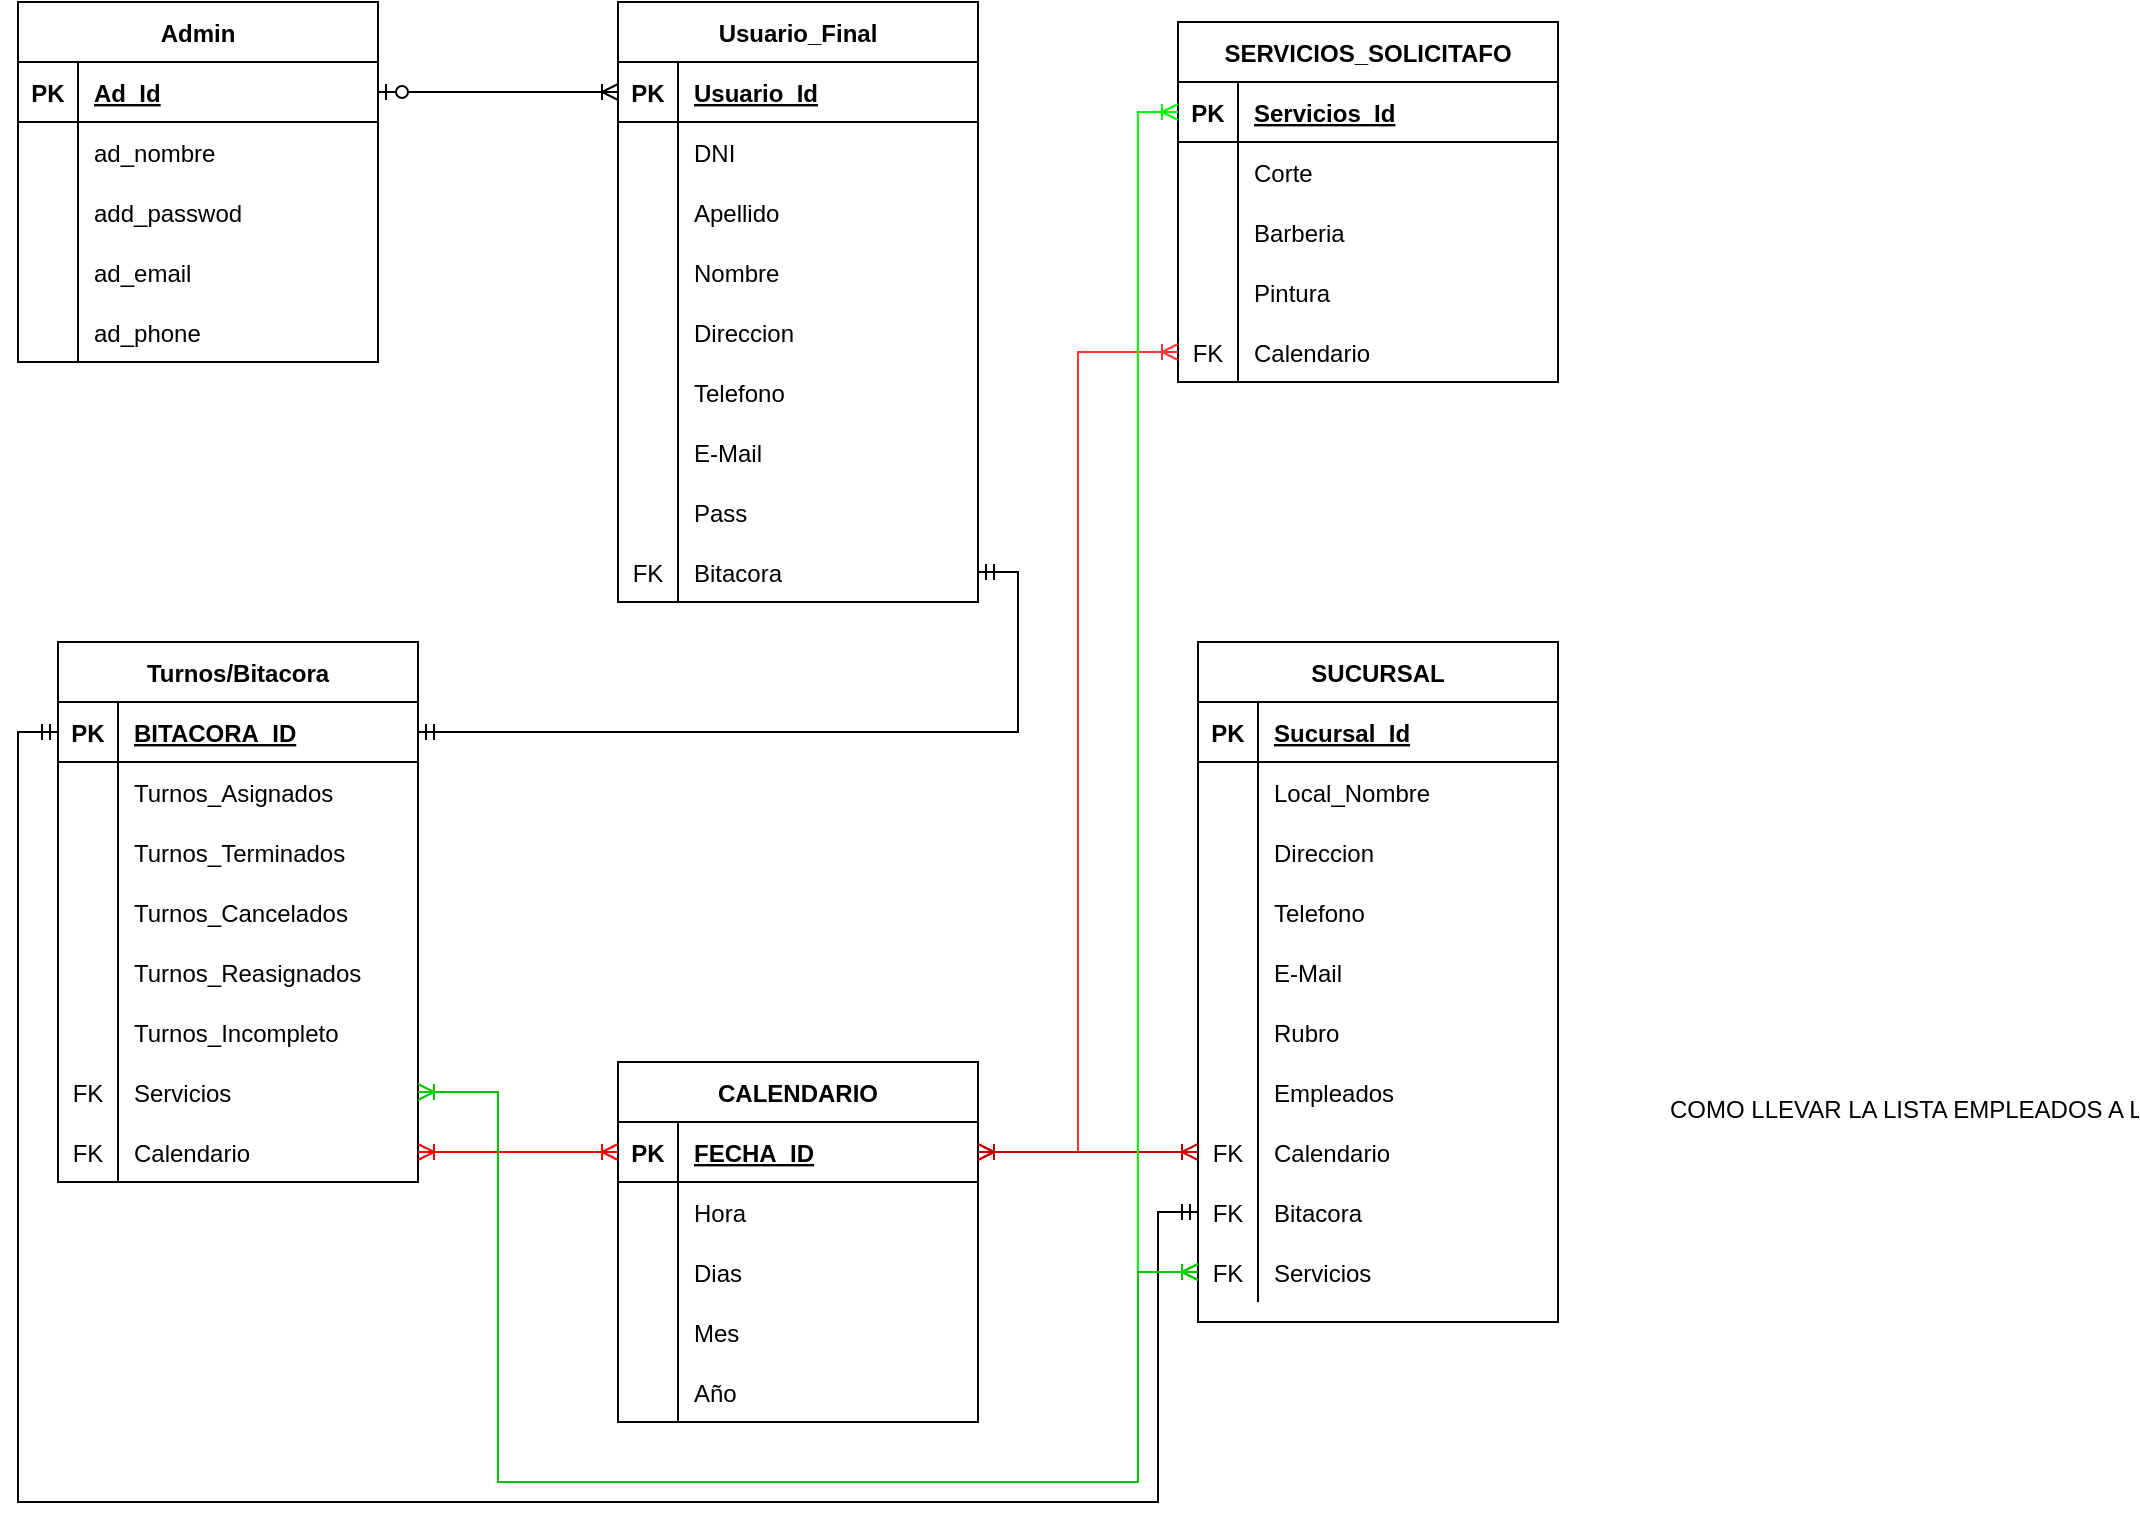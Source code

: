 <mxfile version="20.8.16" type="device"><diagram name="Página-1" id="SJlitxoYW8_erEvEIi92"><mxGraphModel dx="1292" dy="601" grid="1" gridSize="10" guides="1" tooltips="1" connect="1" arrows="1" fold="1" page="1" pageScale="1" pageWidth="827" pageHeight="1169" math="0" shadow="0"><root><mxCell id="0"/><mxCell id="1" parent="0"/><mxCell id="7KSNk0dS0wZ_JbCvNgv5-29" value="Usuario_Final" style="shape=table;startSize=30;container=1;collapsible=1;childLayout=tableLayout;fixedRows=1;rowLines=0;fontStyle=1;align=center;resizeLast=1;" vertex="1" parent="1"><mxGeometry x="320" y="450" width="180" height="300" as="geometry"/></mxCell><mxCell id="7KSNk0dS0wZ_JbCvNgv5-30" value="" style="shape=tableRow;horizontal=0;startSize=0;swimlaneHead=0;swimlaneBody=0;fillColor=none;collapsible=0;dropTarget=0;points=[[0,0.5],[1,0.5]];portConstraint=eastwest;top=0;left=0;right=0;bottom=1;" vertex="1" parent="7KSNk0dS0wZ_JbCvNgv5-29"><mxGeometry y="30" width="180" height="30" as="geometry"/></mxCell><mxCell id="7KSNk0dS0wZ_JbCvNgv5-31" value="PK" style="shape=partialRectangle;connectable=0;fillColor=none;top=0;left=0;bottom=0;right=0;fontStyle=1;overflow=hidden;" vertex="1" parent="7KSNk0dS0wZ_JbCvNgv5-30"><mxGeometry width="30" height="30" as="geometry"><mxRectangle width="30" height="30" as="alternateBounds"/></mxGeometry></mxCell><mxCell id="7KSNk0dS0wZ_JbCvNgv5-32" value="Usuario_Id" style="shape=partialRectangle;connectable=0;fillColor=none;top=0;left=0;bottom=0;right=0;align=left;spacingLeft=6;fontStyle=5;overflow=hidden;" vertex="1" parent="7KSNk0dS0wZ_JbCvNgv5-30"><mxGeometry x="30" width="150" height="30" as="geometry"><mxRectangle width="150" height="30" as="alternateBounds"/></mxGeometry></mxCell><mxCell id="7KSNk0dS0wZ_JbCvNgv5-223" value="" style="shape=tableRow;horizontal=0;startSize=0;swimlaneHead=0;swimlaneBody=0;fillColor=none;collapsible=0;dropTarget=0;points=[[0,0.5],[1,0.5]];portConstraint=eastwest;top=0;left=0;right=0;bottom=0;" vertex="1" parent="7KSNk0dS0wZ_JbCvNgv5-29"><mxGeometry y="60" width="180" height="30" as="geometry"/></mxCell><mxCell id="7KSNk0dS0wZ_JbCvNgv5-224" value="" style="shape=partialRectangle;connectable=0;fillColor=none;top=0;left=0;bottom=0;right=0;editable=1;overflow=hidden;" vertex="1" parent="7KSNk0dS0wZ_JbCvNgv5-223"><mxGeometry width="30" height="30" as="geometry"><mxRectangle width="30" height="30" as="alternateBounds"/></mxGeometry></mxCell><mxCell id="7KSNk0dS0wZ_JbCvNgv5-225" value="DNI" style="shape=partialRectangle;connectable=0;fillColor=none;top=0;left=0;bottom=0;right=0;align=left;spacingLeft=6;overflow=hidden;" vertex="1" parent="7KSNk0dS0wZ_JbCvNgv5-223"><mxGeometry x="30" width="150" height="30" as="geometry"><mxRectangle width="150" height="30" as="alternateBounds"/></mxGeometry></mxCell><mxCell id="7KSNk0dS0wZ_JbCvNgv5-33" value="" style="shape=tableRow;horizontal=0;startSize=0;swimlaneHead=0;swimlaneBody=0;fillColor=none;collapsible=0;dropTarget=0;points=[[0,0.5],[1,0.5]];portConstraint=eastwest;top=0;left=0;right=0;bottom=0;" vertex="1" parent="7KSNk0dS0wZ_JbCvNgv5-29"><mxGeometry y="90" width="180" height="30" as="geometry"/></mxCell><mxCell id="7KSNk0dS0wZ_JbCvNgv5-34" value="" style="shape=partialRectangle;connectable=0;fillColor=none;top=0;left=0;bottom=0;right=0;editable=1;overflow=hidden;" vertex="1" parent="7KSNk0dS0wZ_JbCvNgv5-33"><mxGeometry width="30" height="30" as="geometry"><mxRectangle width="30" height="30" as="alternateBounds"/></mxGeometry></mxCell><mxCell id="7KSNk0dS0wZ_JbCvNgv5-35" value="Apellido" style="shape=partialRectangle;connectable=0;fillColor=none;top=0;left=0;bottom=0;right=0;align=left;spacingLeft=6;overflow=hidden;" vertex="1" parent="7KSNk0dS0wZ_JbCvNgv5-33"><mxGeometry x="30" width="150" height="30" as="geometry"><mxRectangle width="150" height="30" as="alternateBounds"/></mxGeometry></mxCell><mxCell id="7KSNk0dS0wZ_JbCvNgv5-36" value="" style="shape=tableRow;horizontal=0;startSize=0;swimlaneHead=0;swimlaneBody=0;fillColor=none;collapsible=0;dropTarget=0;points=[[0,0.5],[1,0.5]];portConstraint=eastwest;top=0;left=0;right=0;bottom=0;" vertex="1" parent="7KSNk0dS0wZ_JbCvNgv5-29"><mxGeometry y="120" width="180" height="30" as="geometry"/></mxCell><mxCell id="7KSNk0dS0wZ_JbCvNgv5-37" value="" style="shape=partialRectangle;connectable=0;fillColor=none;top=0;left=0;bottom=0;right=0;editable=1;overflow=hidden;" vertex="1" parent="7KSNk0dS0wZ_JbCvNgv5-36"><mxGeometry width="30" height="30" as="geometry"><mxRectangle width="30" height="30" as="alternateBounds"/></mxGeometry></mxCell><mxCell id="7KSNk0dS0wZ_JbCvNgv5-38" value="Nombre" style="shape=partialRectangle;connectable=0;fillColor=none;top=0;left=0;bottom=0;right=0;align=left;spacingLeft=6;overflow=hidden;" vertex="1" parent="7KSNk0dS0wZ_JbCvNgv5-36"><mxGeometry x="30" width="150" height="30" as="geometry"><mxRectangle width="150" height="30" as="alternateBounds"/></mxGeometry></mxCell><mxCell id="7KSNk0dS0wZ_JbCvNgv5-39" value="" style="shape=tableRow;horizontal=0;startSize=0;swimlaneHead=0;swimlaneBody=0;fillColor=none;collapsible=0;dropTarget=0;points=[[0,0.5],[1,0.5]];portConstraint=eastwest;top=0;left=0;right=0;bottom=0;" vertex="1" parent="7KSNk0dS0wZ_JbCvNgv5-29"><mxGeometry y="150" width="180" height="30" as="geometry"/></mxCell><mxCell id="7KSNk0dS0wZ_JbCvNgv5-40" value="" style="shape=partialRectangle;connectable=0;fillColor=none;top=0;left=0;bottom=0;right=0;editable=1;overflow=hidden;" vertex="1" parent="7KSNk0dS0wZ_JbCvNgv5-39"><mxGeometry width="30" height="30" as="geometry"><mxRectangle width="30" height="30" as="alternateBounds"/></mxGeometry></mxCell><mxCell id="7KSNk0dS0wZ_JbCvNgv5-41" value="Direccion" style="shape=partialRectangle;connectable=0;fillColor=none;top=0;left=0;bottom=0;right=0;align=left;spacingLeft=6;overflow=hidden;" vertex="1" parent="7KSNk0dS0wZ_JbCvNgv5-39"><mxGeometry x="30" width="150" height="30" as="geometry"><mxRectangle width="150" height="30" as="alternateBounds"/></mxGeometry></mxCell><mxCell id="7KSNk0dS0wZ_JbCvNgv5-42" value="" style="shape=tableRow;horizontal=0;startSize=0;swimlaneHead=0;swimlaneBody=0;fillColor=none;collapsible=0;dropTarget=0;points=[[0,0.5],[1,0.5]];portConstraint=eastwest;top=0;left=0;right=0;bottom=0;" vertex="1" parent="7KSNk0dS0wZ_JbCvNgv5-29"><mxGeometry y="180" width="180" height="30" as="geometry"/></mxCell><mxCell id="7KSNk0dS0wZ_JbCvNgv5-43" value="" style="shape=partialRectangle;connectable=0;fillColor=none;top=0;left=0;bottom=0;right=0;editable=1;overflow=hidden;" vertex="1" parent="7KSNk0dS0wZ_JbCvNgv5-42"><mxGeometry width="30" height="30" as="geometry"><mxRectangle width="30" height="30" as="alternateBounds"/></mxGeometry></mxCell><mxCell id="7KSNk0dS0wZ_JbCvNgv5-44" value="Telefono" style="shape=partialRectangle;connectable=0;fillColor=none;top=0;left=0;bottom=0;right=0;align=left;spacingLeft=6;overflow=hidden;" vertex="1" parent="7KSNk0dS0wZ_JbCvNgv5-42"><mxGeometry x="30" width="150" height="30" as="geometry"><mxRectangle width="150" height="30" as="alternateBounds"/></mxGeometry></mxCell><mxCell id="7KSNk0dS0wZ_JbCvNgv5-45" value="" style="shape=tableRow;horizontal=0;startSize=0;swimlaneHead=0;swimlaneBody=0;fillColor=none;collapsible=0;dropTarget=0;points=[[0,0.5],[1,0.5]];portConstraint=eastwest;top=0;left=0;right=0;bottom=0;" vertex="1" parent="7KSNk0dS0wZ_JbCvNgv5-29"><mxGeometry y="210" width="180" height="30" as="geometry"/></mxCell><mxCell id="7KSNk0dS0wZ_JbCvNgv5-46" value="" style="shape=partialRectangle;connectable=0;fillColor=none;top=0;left=0;bottom=0;right=0;editable=1;overflow=hidden;" vertex="1" parent="7KSNk0dS0wZ_JbCvNgv5-45"><mxGeometry width="30" height="30" as="geometry"><mxRectangle width="30" height="30" as="alternateBounds"/></mxGeometry></mxCell><mxCell id="7KSNk0dS0wZ_JbCvNgv5-47" value="E-Mail" style="shape=partialRectangle;connectable=0;fillColor=none;top=0;left=0;bottom=0;right=0;align=left;spacingLeft=6;overflow=hidden;" vertex="1" parent="7KSNk0dS0wZ_JbCvNgv5-45"><mxGeometry x="30" width="150" height="30" as="geometry"><mxRectangle width="150" height="30" as="alternateBounds"/></mxGeometry></mxCell><mxCell id="7KSNk0dS0wZ_JbCvNgv5-217" value="" style="shape=tableRow;horizontal=0;startSize=0;swimlaneHead=0;swimlaneBody=0;fillColor=none;collapsible=0;dropTarget=0;points=[[0,0.5],[1,0.5]];portConstraint=eastwest;top=0;left=0;right=0;bottom=0;" vertex="1" parent="7KSNk0dS0wZ_JbCvNgv5-29"><mxGeometry y="240" width="180" height="30" as="geometry"/></mxCell><mxCell id="7KSNk0dS0wZ_JbCvNgv5-218" value="" style="shape=partialRectangle;connectable=0;fillColor=none;top=0;left=0;bottom=0;right=0;editable=1;overflow=hidden;" vertex="1" parent="7KSNk0dS0wZ_JbCvNgv5-217"><mxGeometry width="30" height="30" as="geometry"><mxRectangle width="30" height="30" as="alternateBounds"/></mxGeometry></mxCell><mxCell id="7KSNk0dS0wZ_JbCvNgv5-219" value="Pass" style="shape=partialRectangle;connectable=0;fillColor=none;top=0;left=0;bottom=0;right=0;align=left;spacingLeft=6;overflow=hidden;" vertex="1" parent="7KSNk0dS0wZ_JbCvNgv5-217"><mxGeometry x="30" width="150" height="30" as="geometry"><mxRectangle width="150" height="30" as="alternateBounds"/></mxGeometry></mxCell><mxCell id="7KSNk0dS0wZ_JbCvNgv5-234" value="" style="shape=tableRow;horizontal=0;startSize=0;swimlaneHead=0;swimlaneBody=0;fillColor=none;collapsible=0;dropTarget=0;points=[[0,0.5],[1,0.5]];portConstraint=eastwest;top=0;left=0;right=0;bottom=0;" vertex="1" parent="7KSNk0dS0wZ_JbCvNgv5-29"><mxGeometry y="270" width="180" height="30" as="geometry"/></mxCell><mxCell id="7KSNk0dS0wZ_JbCvNgv5-235" value="FK" style="shape=partialRectangle;connectable=0;fillColor=none;top=0;left=0;bottom=0;right=0;editable=1;overflow=hidden;" vertex="1" parent="7KSNk0dS0wZ_JbCvNgv5-234"><mxGeometry width="30" height="30" as="geometry"><mxRectangle width="30" height="30" as="alternateBounds"/></mxGeometry></mxCell><mxCell id="7KSNk0dS0wZ_JbCvNgv5-236" value="Bitacora" style="shape=partialRectangle;connectable=0;fillColor=none;top=0;left=0;bottom=0;right=0;align=left;spacingLeft=6;overflow=hidden;" vertex="1" parent="7KSNk0dS0wZ_JbCvNgv5-234"><mxGeometry x="30" width="150" height="30" as="geometry"><mxRectangle width="150" height="30" as="alternateBounds"/></mxGeometry></mxCell><mxCell id="7KSNk0dS0wZ_JbCvNgv5-73" value="CALENDARIO" style="shape=table;startSize=30;container=1;collapsible=1;childLayout=tableLayout;fixedRows=1;rowLines=0;fontStyle=1;align=center;resizeLast=1;" vertex="1" parent="1"><mxGeometry x="320" y="980" width="180" height="180" as="geometry"/></mxCell><mxCell id="7KSNk0dS0wZ_JbCvNgv5-74" value="" style="shape=tableRow;horizontal=0;startSize=0;swimlaneHead=0;swimlaneBody=0;fillColor=none;collapsible=0;dropTarget=0;points=[[0,0.5],[1,0.5]];portConstraint=eastwest;top=0;left=0;right=0;bottom=1;" vertex="1" parent="7KSNk0dS0wZ_JbCvNgv5-73"><mxGeometry y="30" width="180" height="30" as="geometry"/></mxCell><mxCell id="7KSNk0dS0wZ_JbCvNgv5-75" value="PK" style="shape=partialRectangle;connectable=0;fillColor=none;top=0;left=0;bottom=0;right=0;fontStyle=1;overflow=hidden;" vertex="1" parent="7KSNk0dS0wZ_JbCvNgv5-74"><mxGeometry width="30" height="30" as="geometry"><mxRectangle width="30" height="30" as="alternateBounds"/></mxGeometry></mxCell><mxCell id="7KSNk0dS0wZ_JbCvNgv5-76" value="FECHA_ID" style="shape=partialRectangle;connectable=0;fillColor=none;top=0;left=0;bottom=0;right=0;align=left;spacingLeft=6;fontStyle=5;overflow=hidden;" vertex="1" parent="7KSNk0dS0wZ_JbCvNgv5-74"><mxGeometry x="30" width="150" height="30" as="geometry"><mxRectangle width="150" height="30" as="alternateBounds"/></mxGeometry></mxCell><mxCell id="7KSNk0dS0wZ_JbCvNgv5-77" value="" style="shape=tableRow;horizontal=0;startSize=0;swimlaneHead=0;swimlaneBody=0;fillColor=none;collapsible=0;dropTarget=0;points=[[0,0.5],[1,0.5]];portConstraint=eastwest;top=0;left=0;right=0;bottom=0;" vertex="1" parent="7KSNk0dS0wZ_JbCvNgv5-73"><mxGeometry y="60" width="180" height="30" as="geometry"/></mxCell><mxCell id="7KSNk0dS0wZ_JbCvNgv5-78" value="" style="shape=partialRectangle;connectable=0;fillColor=none;top=0;left=0;bottom=0;right=0;editable=1;overflow=hidden;" vertex="1" parent="7KSNk0dS0wZ_JbCvNgv5-77"><mxGeometry width="30" height="30" as="geometry"><mxRectangle width="30" height="30" as="alternateBounds"/></mxGeometry></mxCell><mxCell id="7KSNk0dS0wZ_JbCvNgv5-79" value="Hora" style="shape=partialRectangle;connectable=0;fillColor=none;top=0;left=0;bottom=0;right=0;align=left;spacingLeft=6;overflow=hidden;" vertex="1" parent="7KSNk0dS0wZ_JbCvNgv5-77"><mxGeometry x="30" width="150" height="30" as="geometry"><mxRectangle width="150" height="30" as="alternateBounds"/></mxGeometry></mxCell><mxCell id="7KSNk0dS0wZ_JbCvNgv5-80" value="" style="shape=tableRow;horizontal=0;startSize=0;swimlaneHead=0;swimlaneBody=0;fillColor=none;collapsible=0;dropTarget=0;points=[[0,0.5],[1,0.5]];portConstraint=eastwest;top=0;left=0;right=0;bottom=0;" vertex="1" parent="7KSNk0dS0wZ_JbCvNgv5-73"><mxGeometry y="90" width="180" height="30" as="geometry"/></mxCell><mxCell id="7KSNk0dS0wZ_JbCvNgv5-81" value="" style="shape=partialRectangle;connectable=0;fillColor=none;top=0;left=0;bottom=0;right=0;editable=1;overflow=hidden;" vertex="1" parent="7KSNk0dS0wZ_JbCvNgv5-80"><mxGeometry width="30" height="30" as="geometry"><mxRectangle width="30" height="30" as="alternateBounds"/></mxGeometry></mxCell><mxCell id="7KSNk0dS0wZ_JbCvNgv5-82" value="Dias" style="shape=partialRectangle;connectable=0;fillColor=none;top=0;left=0;bottom=0;right=0;align=left;spacingLeft=6;overflow=hidden;" vertex="1" parent="7KSNk0dS0wZ_JbCvNgv5-80"><mxGeometry x="30" width="150" height="30" as="geometry"><mxRectangle width="150" height="30" as="alternateBounds"/></mxGeometry></mxCell><mxCell id="7KSNk0dS0wZ_JbCvNgv5-83" value="" style="shape=tableRow;horizontal=0;startSize=0;swimlaneHead=0;swimlaneBody=0;fillColor=none;collapsible=0;dropTarget=0;points=[[0,0.5],[1,0.5]];portConstraint=eastwest;top=0;left=0;right=0;bottom=0;" vertex="1" parent="7KSNk0dS0wZ_JbCvNgv5-73"><mxGeometry y="120" width="180" height="30" as="geometry"/></mxCell><mxCell id="7KSNk0dS0wZ_JbCvNgv5-84" value="" style="shape=partialRectangle;connectable=0;fillColor=none;top=0;left=0;bottom=0;right=0;editable=1;overflow=hidden;" vertex="1" parent="7KSNk0dS0wZ_JbCvNgv5-83"><mxGeometry width="30" height="30" as="geometry"><mxRectangle width="30" height="30" as="alternateBounds"/></mxGeometry></mxCell><mxCell id="7KSNk0dS0wZ_JbCvNgv5-85" value="Mes" style="shape=partialRectangle;connectable=0;fillColor=none;top=0;left=0;bottom=0;right=0;align=left;spacingLeft=6;overflow=hidden;" vertex="1" parent="7KSNk0dS0wZ_JbCvNgv5-83"><mxGeometry x="30" width="150" height="30" as="geometry"><mxRectangle width="150" height="30" as="alternateBounds"/></mxGeometry></mxCell><mxCell id="7KSNk0dS0wZ_JbCvNgv5-86" value="" style="shape=tableRow;horizontal=0;startSize=0;swimlaneHead=0;swimlaneBody=0;fillColor=none;collapsible=0;dropTarget=0;points=[[0,0.5],[1,0.5]];portConstraint=eastwest;top=0;left=0;right=0;bottom=0;" vertex="1" parent="7KSNk0dS0wZ_JbCvNgv5-73"><mxGeometry y="150" width="180" height="30" as="geometry"/></mxCell><mxCell id="7KSNk0dS0wZ_JbCvNgv5-87" value="" style="shape=partialRectangle;connectable=0;fillColor=none;top=0;left=0;bottom=0;right=0;editable=1;overflow=hidden;" vertex="1" parent="7KSNk0dS0wZ_JbCvNgv5-86"><mxGeometry width="30" height="30" as="geometry"><mxRectangle width="30" height="30" as="alternateBounds"/></mxGeometry></mxCell><mxCell id="7KSNk0dS0wZ_JbCvNgv5-88" value="Año" style="shape=partialRectangle;connectable=0;fillColor=none;top=0;left=0;bottom=0;right=0;align=left;spacingLeft=6;overflow=hidden;" vertex="1" parent="7KSNk0dS0wZ_JbCvNgv5-86"><mxGeometry x="30" width="150" height="30" as="geometry"><mxRectangle width="150" height="30" as="alternateBounds"/></mxGeometry></mxCell><mxCell id="7KSNk0dS0wZ_JbCvNgv5-113" value="Turnos/Bitacora" style="shape=table;startSize=30;container=1;collapsible=1;childLayout=tableLayout;fixedRows=1;rowLines=0;fontStyle=1;align=center;resizeLast=1;" vertex="1" parent="1"><mxGeometry x="40" y="770" width="180" height="270" as="geometry"/></mxCell><mxCell id="7KSNk0dS0wZ_JbCvNgv5-114" value="" style="shape=tableRow;horizontal=0;startSize=0;swimlaneHead=0;swimlaneBody=0;fillColor=none;collapsible=0;dropTarget=0;points=[[0,0.5],[1,0.5]];portConstraint=eastwest;top=0;left=0;right=0;bottom=1;" vertex="1" parent="7KSNk0dS0wZ_JbCvNgv5-113"><mxGeometry y="30" width="180" height="30" as="geometry"/></mxCell><mxCell id="7KSNk0dS0wZ_JbCvNgv5-115" value="PK" style="shape=partialRectangle;connectable=0;fillColor=none;top=0;left=0;bottom=0;right=0;fontStyle=1;overflow=hidden;" vertex="1" parent="7KSNk0dS0wZ_JbCvNgv5-114"><mxGeometry width="30" height="30" as="geometry"><mxRectangle width="30" height="30" as="alternateBounds"/></mxGeometry></mxCell><mxCell id="7KSNk0dS0wZ_JbCvNgv5-116" value="BITACORA_ID" style="shape=partialRectangle;connectable=0;fillColor=none;top=0;left=0;bottom=0;right=0;align=left;spacingLeft=6;fontStyle=5;overflow=hidden;" vertex="1" parent="7KSNk0dS0wZ_JbCvNgv5-114"><mxGeometry x="30" width="150" height="30" as="geometry"><mxRectangle width="150" height="30" as="alternateBounds"/></mxGeometry></mxCell><mxCell id="7KSNk0dS0wZ_JbCvNgv5-117" value="" style="shape=tableRow;horizontal=0;startSize=0;swimlaneHead=0;swimlaneBody=0;fillColor=none;collapsible=0;dropTarget=0;points=[[0,0.5],[1,0.5]];portConstraint=eastwest;top=0;left=0;right=0;bottom=0;" vertex="1" parent="7KSNk0dS0wZ_JbCvNgv5-113"><mxGeometry y="60" width="180" height="30" as="geometry"/></mxCell><mxCell id="7KSNk0dS0wZ_JbCvNgv5-118" value="" style="shape=partialRectangle;connectable=0;fillColor=none;top=0;left=0;bottom=0;right=0;editable=1;overflow=hidden;" vertex="1" parent="7KSNk0dS0wZ_JbCvNgv5-117"><mxGeometry width="30" height="30" as="geometry"><mxRectangle width="30" height="30" as="alternateBounds"/></mxGeometry></mxCell><mxCell id="7KSNk0dS0wZ_JbCvNgv5-119" value="Turnos_Asignados" style="shape=partialRectangle;connectable=0;fillColor=none;top=0;left=0;bottom=0;right=0;align=left;spacingLeft=6;overflow=hidden;" vertex="1" parent="7KSNk0dS0wZ_JbCvNgv5-117"><mxGeometry x="30" width="150" height="30" as="geometry"><mxRectangle width="150" height="30" as="alternateBounds"/></mxGeometry></mxCell><mxCell id="7KSNk0dS0wZ_JbCvNgv5-120" value="" style="shape=tableRow;horizontal=0;startSize=0;swimlaneHead=0;swimlaneBody=0;fillColor=none;collapsible=0;dropTarget=0;points=[[0,0.5],[1,0.5]];portConstraint=eastwest;top=0;left=0;right=0;bottom=0;" vertex="1" parent="7KSNk0dS0wZ_JbCvNgv5-113"><mxGeometry y="90" width="180" height="30" as="geometry"/></mxCell><mxCell id="7KSNk0dS0wZ_JbCvNgv5-121" value="" style="shape=partialRectangle;connectable=0;fillColor=none;top=0;left=0;bottom=0;right=0;editable=1;overflow=hidden;" vertex="1" parent="7KSNk0dS0wZ_JbCvNgv5-120"><mxGeometry width="30" height="30" as="geometry"><mxRectangle width="30" height="30" as="alternateBounds"/></mxGeometry></mxCell><mxCell id="7KSNk0dS0wZ_JbCvNgv5-122" value="Turnos_Terminados" style="shape=partialRectangle;connectable=0;fillColor=none;top=0;left=0;bottom=0;right=0;align=left;spacingLeft=6;overflow=hidden;" vertex="1" parent="7KSNk0dS0wZ_JbCvNgv5-120"><mxGeometry x="30" width="150" height="30" as="geometry"><mxRectangle width="150" height="30" as="alternateBounds"/></mxGeometry></mxCell><mxCell id="7KSNk0dS0wZ_JbCvNgv5-123" value="" style="shape=tableRow;horizontal=0;startSize=0;swimlaneHead=0;swimlaneBody=0;fillColor=none;collapsible=0;dropTarget=0;points=[[0,0.5],[1,0.5]];portConstraint=eastwest;top=0;left=0;right=0;bottom=0;" vertex="1" parent="7KSNk0dS0wZ_JbCvNgv5-113"><mxGeometry y="120" width="180" height="30" as="geometry"/></mxCell><mxCell id="7KSNk0dS0wZ_JbCvNgv5-124" value="" style="shape=partialRectangle;connectable=0;fillColor=none;top=0;left=0;bottom=0;right=0;editable=1;overflow=hidden;" vertex="1" parent="7KSNk0dS0wZ_JbCvNgv5-123"><mxGeometry width="30" height="30" as="geometry"><mxRectangle width="30" height="30" as="alternateBounds"/></mxGeometry></mxCell><mxCell id="7KSNk0dS0wZ_JbCvNgv5-125" value="Turnos_Cancelados" style="shape=partialRectangle;connectable=0;fillColor=none;top=0;left=0;bottom=0;right=0;align=left;spacingLeft=6;overflow=hidden;" vertex="1" parent="7KSNk0dS0wZ_JbCvNgv5-123"><mxGeometry x="30" width="150" height="30" as="geometry"><mxRectangle width="150" height="30" as="alternateBounds"/></mxGeometry></mxCell><mxCell id="7KSNk0dS0wZ_JbCvNgv5-126" value="" style="shape=tableRow;horizontal=0;startSize=0;swimlaneHead=0;swimlaneBody=0;fillColor=none;collapsible=0;dropTarget=0;points=[[0,0.5],[1,0.5]];portConstraint=eastwest;top=0;left=0;right=0;bottom=0;" vertex="1" parent="7KSNk0dS0wZ_JbCvNgv5-113"><mxGeometry y="150" width="180" height="30" as="geometry"/></mxCell><mxCell id="7KSNk0dS0wZ_JbCvNgv5-127" value="" style="shape=partialRectangle;connectable=0;fillColor=none;top=0;left=0;bottom=0;right=0;editable=1;overflow=hidden;" vertex="1" parent="7KSNk0dS0wZ_JbCvNgv5-126"><mxGeometry width="30" height="30" as="geometry"><mxRectangle width="30" height="30" as="alternateBounds"/></mxGeometry></mxCell><mxCell id="7KSNk0dS0wZ_JbCvNgv5-128" value="Turnos_Reasignados" style="shape=partialRectangle;connectable=0;fillColor=none;top=0;left=0;bottom=0;right=0;align=left;spacingLeft=6;overflow=hidden;" vertex="1" parent="7KSNk0dS0wZ_JbCvNgv5-126"><mxGeometry x="30" width="150" height="30" as="geometry"><mxRectangle width="150" height="30" as="alternateBounds"/></mxGeometry></mxCell><mxCell id="7KSNk0dS0wZ_JbCvNgv5-129" value="" style="shape=tableRow;horizontal=0;startSize=0;swimlaneHead=0;swimlaneBody=0;fillColor=none;collapsible=0;dropTarget=0;points=[[0,0.5],[1,0.5]];portConstraint=eastwest;top=0;left=0;right=0;bottom=0;" vertex="1" parent="7KSNk0dS0wZ_JbCvNgv5-113"><mxGeometry y="180" width="180" height="30" as="geometry"/></mxCell><mxCell id="7KSNk0dS0wZ_JbCvNgv5-130" value="" style="shape=partialRectangle;connectable=0;fillColor=none;top=0;left=0;bottom=0;right=0;editable=1;overflow=hidden;" vertex="1" parent="7KSNk0dS0wZ_JbCvNgv5-129"><mxGeometry width="30" height="30" as="geometry"><mxRectangle width="30" height="30" as="alternateBounds"/></mxGeometry></mxCell><mxCell id="7KSNk0dS0wZ_JbCvNgv5-131" value="Turnos_Incompleto" style="shape=partialRectangle;connectable=0;fillColor=none;top=0;left=0;bottom=0;right=0;align=left;spacingLeft=6;overflow=hidden;" vertex="1" parent="7KSNk0dS0wZ_JbCvNgv5-129"><mxGeometry x="30" width="150" height="30" as="geometry"><mxRectangle width="150" height="30" as="alternateBounds"/></mxGeometry></mxCell><mxCell id="7KSNk0dS0wZ_JbCvNgv5-132" value="" style="shape=tableRow;horizontal=0;startSize=0;swimlaneHead=0;swimlaneBody=0;fillColor=none;collapsible=0;dropTarget=0;points=[[0,0.5],[1,0.5]];portConstraint=eastwest;top=0;left=0;right=0;bottom=0;" vertex="1" parent="7KSNk0dS0wZ_JbCvNgv5-113"><mxGeometry y="210" width="180" height="30" as="geometry"/></mxCell><mxCell id="7KSNk0dS0wZ_JbCvNgv5-133" value="FK" style="shape=partialRectangle;connectable=0;fillColor=none;top=0;left=0;bottom=0;right=0;editable=1;overflow=hidden;" vertex="1" parent="7KSNk0dS0wZ_JbCvNgv5-132"><mxGeometry width="30" height="30" as="geometry"><mxRectangle width="30" height="30" as="alternateBounds"/></mxGeometry></mxCell><mxCell id="7KSNk0dS0wZ_JbCvNgv5-134" value="Servicios" style="shape=partialRectangle;connectable=0;fillColor=none;top=0;left=0;bottom=0;right=0;align=left;spacingLeft=6;overflow=hidden;" vertex="1" parent="7KSNk0dS0wZ_JbCvNgv5-132"><mxGeometry x="30" width="150" height="30" as="geometry"><mxRectangle width="150" height="30" as="alternateBounds"/></mxGeometry></mxCell><mxCell id="7KSNk0dS0wZ_JbCvNgv5-135" value="" style="shape=tableRow;horizontal=0;startSize=0;swimlaneHead=0;swimlaneBody=0;fillColor=none;collapsible=0;dropTarget=0;points=[[0,0.5],[1,0.5]];portConstraint=eastwest;top=0;left=0;right=0;bottom=0;" vertex="1" parent="7KSNk0dS0wZ_JbCvNgv5-113"><mxGeometry y="240" width="180" height="30" as="geometry"/></mxCell><mxCell id="7KSNk0dS0wZ_JbCvNgv5-136" value="FK" style="shape=partialRectangle;connectable=0;fillColor=none;top=0;left=0;bottom=0;right=0;editable=1;overflow=hidden;" vertex="1" parent="7KSNk0dS0wZ_JbCvNgv5-135"><mxGeometry width="30" height="30" as="geometry"><mxRectangle width="30" height="30" as="alternateBounds"/></mxGeometry></mxCell><mxCell id="7KSNk0dS0wZ_JbCvNgv5-137" value="Calendario" style="shape=partialRectangle;connectable=0;fillColor=none;top=0;left=0;bottom=0;right=0;align=left;spacingLeft=6;overflow=hidden;" vertex="1" parent="7KSNk0dS0wZ_JbCvNgv5-135"><mxGeometry x="30" width="150" height="30" as="geometry"><mxRectangle width="150" height="30" as="alternateBounds"/></mxGeometry></mxCell><mxCell id="7KSNk0dS0wZ_JbCvNgv5-138" value="SERVICIOS_SOLICITAFO" style="shape=table;startSize=30;container=1;collapsible=1;childLayout=tableLayout;fixedRows=1;rowLines=0;fontStyle=1;align=center;resizeLast=1;" vertex="1" parent="1"><mxGeometry x="600" y="460" width="190" height="180" as="geometry"/></mxCell><mxCell id="7KSNk0dS0wZ_JbCvNgv5-139" value="" style="shape=tableRow;horizontal=0;startSize=0;swimlaneHead=0;swimlaneBody=0;fillColor=none;collapsible=0;dropTarget=0;points=[[0,0.5],[1,0.5]];portConstraint=eastwest;top=0;left=0;right=0;bottom=1;" vertex="1" parent="7KSNk0dS0wZ_JbCvNgv5-138"><mxGeometry y="30" width="190" height="30" as="geometry"/></mxCell><mxCell id="7KSNk0dS0wZ_JbCvNgv5-140" value="PK" style="shape=partialRectangle;connectable=0;fillColor=none;top=0;left=0;bottom=0;right=0;fontStyle=1;overflow=hidden;" vertex="1" parent="7KSNk0dS0wZ_JbCvNgv5-139"><mxGeometry width="30" height="30" as="geometry"><mxRectangle width="30" height="30" as="alternateBounds"/></mxGeometry></mxCell><mxCell id="7KSNk0dS0wZ_JbCvNgv5-141" value="Servicios_Id" style="shape=partialRectangle;connectable=0;fillColor=none;top=0;left=0;bottom=0;right=0;align=left;spacingLeft=6;fontStyle=5;overflow=hidden;" vertex="1" parent="7KSNk0dS0wZ_JbCvNgv5-139"><mxGeometry x="30" width="160" height="30" as="geometry"><mxRectangle width="160" height="30" as="alternateBounds"/></mxGeometry></mxCell><mxCell id="7KSNk0dS0wZ_JbCvNgv5-142" value="" style="shape=tableRow;horizontal=0;startSize=0;swimlaneHead=0;swimlaneBody=0;fillColor=none;collapsible=0;dropTarget=0;points=[[0,0.5],[1,0.5]];portConstraint=eastwest;top=0;left=0;right=0;bottom=0;" vertex="1" parent="7KSNk0dS0wZ_JbCvNgv5-138"><mxGeometry y="60" width="190" height="30" as="geometry"/></mxCell><mxCell id="7KSNk0dS0wZ_JbCvNgv5-143" value="" style="shape=partialRectangle;connectable=0;fillColor=none;top=0;left=0;bottom=0;right=0;editable=1;overflow=hidden;" vertex="1" parent="7KSNk0dS0wZ_JbCvNgv5-142"><mxGeometry width="30" height="30" as="geometry"><mxRectangle width="30" height="30" as="alternateBounds"/></mxGeometry></mxCell><mxCell id="7KSNk0dS0wZ_JbCvNgv5-144" value="Corte" style="shape=partialRectangle;connectable=0;fillColor=none;top=0;left=0;bottom=0;right=0;align=left;spacingLeft=6;overflow=hidden;" vertex="1" parent="7KSNk0dS0wZ_JbCvNgv5-142"><mxGeometry x="30" width="160" height="30" as="geometry"><mxRectangle width="160" height="30" as="alternateBounds"/></mxGeometry></mxCell><mxCell id="7KSNk0dS0wZ_JbCvNgv5-145" value="" style="shape=tableRow;horizontal=0;startSize=0;swimlaneHead=0;swimlaneBody=0;fillColor=none;collapsible=0;dropTarget=0;points=[[0,0.5],[1,0.5]];portConstraint=eastwest;top=0;left=0;right=0;bottom=0;" vertex="1" parent="7KSNk0dS0wZ_JbCvNgv5-138"><mxGeometry y="90" width="190" height="30" as="geometry"/></mxCell><mxCell id="7KSNk0dS0wZ_JbCvNgv5-146" value="" style="shape=partialRectangle;connectable=0;fillColor=none;top=0;left=0;bottom=0;right=0;editable=1;overflow=hidden;" vertex="1" parent="7KSNk0dS0wZ_JbCvNgv5-145"><mxGeometry width="30" height="30" as="geometry"><mxRectangle width="30" height="30" as="alternateBounds"/></mxGeometry></mxCell><mxCell id="7KSNk0dS0wZ_JbCvNgv5-147" value="Barberia" style="shape=partialRectangle;connectable=0;fillColor=none;top=0;left=0;bottom=0;right=0;align=left;spacingLeft=6;overflow=hidden;" vertex="1" parent="7KSNk0dS0wZ_JbCvNgv5-145"><mxGeometry x="30" width="160" height="30" as="geometry"><mxRectangle width="160" height="30" as="alternateBounds"/></mxGeometry></mxCell><mxCell id="7KSNk0dS0wZ_JbCvNgv5-148" value="" style="shape=tableRow;horizontal=0;startSize=0;swimlaneHead=0;swimlaneBody=0;fillColor=none;collapsible=0;dropTarget=0;points=[[0,0.5],[1,0.5]];portConstraint=eastwest;top=0;left=0;right=0;bottom=0;" vertex="1" parent="7KSNk0dS0wZ_JbCvNgv5-138"><mxGeometry y="120" width="190" height="30" as="geometry"/></mxCell><mxCell id="7KSNk0dS0wZ_JbCvNgv5-149" value="" style="shape=partialRectangle;connectable=0;fillColor=none;top=0;left=0;bottom=0;right=0;editable=1;overflow=hidden;" vertex="1" parent="7KSNk0dS0wZ_JbCvNgv5-148"><mxGeometry width="30" height="30" as="geometry"><mxRectangle width="30" height="30" as="alternateBounds"/></mxGeometry></mxCell><mxCell id="7KSNk0dS0wZ_JbCvNgv5-150" value="Pintura" style="shape=partialRectangle;connectable=0;fillColor=none;top=0;left=0;bottom=0;right=0;align=left;spacingLeft=6;overflow=hidden;" vertex="1" parent="7KSNk0dS0wZ_JbCvNgv5-148"><mxGeometry x="30" width="160" height="30" as="geometry"><mxRectangle width="160" height="30" as="alternateBounds"/></mxGeometry></mxCell><mxCell id="7KSNk0dS0wZ_JbCvNgv5-151" value="" style="shape=tableRow;horizontal=0;startSize=0;swimlaneHead=0;swimlaneBody=0;fillColor=none;collapsible=0;dropTarget=0;points=[[0,0.5],[1,0.5]];portConstraint=eastwest;top=0;left=0;right=0;bottom=0;" vertex="1" parent="7KSNk0dS0wZ_JbCvNgv5-138"><mxGeometry y="150" width="190" height="30" as="geometry"/></mxCell><mxCell id="7KSNk0dS0wZ_JbCvNgv5-152" value="FK" style="shape=partialRectangle;connectable=0;fillColor=none;top=0;left=0;bottom=0;right=0;editable=1;overflow=hidden;" vertex="1" parent="7KSNk0dS0wZ_JbCvNgv5-151"><mxGeometry width="30" height="30" as="geometry"><mxRectangle width="30" height="30" as="alternateBounds"/></mxGeometry></mxCell><mxCell id="7KSNk0dS0wZ_JbCvNgv5-153" value="Calendario" style="shape=partialRectangle;connectable=0;fillColor=none;top=0;left=0;bottom=0;right=0;align=left;spacingLeft=6;overflow=hidden;" vertex="1" parent="7KSNk0dS0wZ_JbCvNgv5-151"><mxGeometry x="30" width="160" height="30" as="geometry"><mxRectangle width="160" height="30" as="alternateBounds"/></mxGeometry></mxCell><mxCell id="7KSNk0dS0wZ_JbCvNgv5-154" value="SUCURSAL" style="shape=table;startSize=30;container=1;collapsible=1;childLayout=tableLayout;fixedRows=1;rowLines=0;fontStyle=1;align=center;resizeLast=1;" vertex="1" parent="1"><mxGeometry x="610" y="770" width="180" height="340" as="geometry"/></mxCell><mxCell id="7KSNk0dS0wZ_JbCvNgv5-155" value="" style="shape=tableRow;horizontal=0;startSize=0;swimlaneHead=0;swimlaneBody=0;fillColor=none;collapsible=0;dropTarget=0;points=[[0,0.5],[1,0.5]];portConstraint=eastwest;top=0;left=0;right=0;bottom=1;" vertex="1" parent="7KSNk0dS0wZ_JbCvNgv5-154"><mxGeometry y="30" width="180" height="30" as="geometry"/></mxCell><mxCell id="7KSNk0dS0wZ_JbCvNgv5-156" value="PK" style="shape=partialRectangle;connectable=0;fillColor=none;top=0;left=0;bottom=0;right=0;fontStyle=1;overflow=hidden;" vertex="1" parent="7KSNk0dS0wZ_JbCvNgv5-155"><mxGeometry width="30" height="30" as="geometry"><mxRectangle width="30" height="30" as="alternateBounds"/></mxGeometry></mxCell><mxCell id="7KSNk0dS0wZ_JbCvNgv5-157" value="Sucursal_Id" style="shape=partialRectangle;connectable=0;fillColor=none;top=0;left=0;bottom=0;right=0;align=left;spacingLeft=6;fontStyle=5;overflow=hidden;" vertex="1" parent="7KSNk0dS0wZ_JbCvNgv5-155"><mxGeometry x="30" width="150" height="30" as="geometry"><mxRectangle width="150" height="30" as="alternateBounds"/></mxGeometry></mxCell><mxCell id="7KSNk0dS0wZ_JbCvNgv5-158" value="" style="shape=tableRow;horizontal=0;startSize=0;swimlaneHead=0;swimlaneBody=0;fillColor=none;collapsible=0;dropTarget=0;points=[[0,0.5],[1,0.5]];portConstraint=eastwest;top=0;left=0;right=0;bottom=0;" vertex="1" parent="7KSNk0dS0wZ_JbCvNgv5-154"><mxGeometry y="60" width="180" height="30" as="geometry"/></mxCell><mxCell id="7KSNk0dS0wZ_JbCvNgv5-159" value="" style="shape=partialRectangle;connectable=0;fillColor=none;top=0;left=0;bottom=0;right=0;editable=1;overflow=hidden;" vertex="1" parent="7KSNk0dS0wZ_JbCvNgv5-158"><mxGeometry width="30" height="30" as="geometry"><mxRectangle width="30" height="30" as="alternateBounds"/></mxGeometry></mxCell><mxCell id="7KSNk0dS0wZ_JbCvNgv5-160" value="Local_Nombre    " style="shape=partialRectangle;connectable=0;fillColor=none;top=0;left=0;bottom=0;right=0;align=left;spacingLeft=6;overflow=hidden;" vertex="1" parent="7KSNk0dS0wZ_JbCvNgv5-158"><mxGeometry x="30" width="150" height="30" as="geometry"><mxRectangle width="150" height="30" as="alternateBounds"/></mxGeometry></mxCell><mxCell id="7KSNk0dS0wZ_JbCvNgv5-161" value="" style="shape=tableRow;horizontal=0;startSize=0;swimlaneHead=0;swimlaneBody=0;fillColor=none;collapsible=0;dropTarget=0;points=[[0,0.5],[1,0.5]];portConstraint=eastwest;top=0;left=0;right=0;bottom=0;" vertex="1" parent="7KSNk0dS0wZ_JbCvNgv5-154"><mxGeometry y="90" width="180" height="30" as="geometry"/></mxCell><mxCell id="7KSNk0dS0wZ_JbCvNgv5-162" value="" style="shape=partialRectangle;connectable=0;fillColor=none;top=0;left=0;bottom=0;right=0;editable=1;overflow=hidden;" vertex="1" parent="7KSNk0dS0wZ_JbCvNgv5-161"><mxGeometry width="30" height="30" as="geometry"><mxRectangle width="30" height="30" as="alternateBounds"/></mxGeometry></mxCell><mxCell id="7KSNk0dS0wZ_JbCvNgv5-163" value="Direccion" style="shape=partialRectangle;connectable=0;fillColor=none;top=0;left=0;bottom=0;right=0;align=left;spacingLeft=6;overflow=hidden;" vertex="1" parent="7KSNk0dS0wZ_JbCvNgv5-161"><mxGeometry x="30" width="150" height="30" as="geometry"><mxRectangle width="150" height="30" as="alternateBounds"/></mxGeometry></mxCell><mxCell id="7KSNk0dS0wZ_JbCvNgv5-164" value="" style="shape=tableRow;horizontal=0;startSize=0;swimlaneHead=0;swimlaneBody=0;fillColor=none;collapsible=0;dropTarget=0;points=[[0,0.5],[1,0.5]];portConstraint=eastwest;top=0;left=0;right=0;bottom=0;" vertex="1" parent="7KSNk0dS0wZ_JbCvNgv5-154"><mxGeometry y="120" width="180" height="30" as="geometry"/></mxCell><mxCell id="7KSNk0dS0wZ_JbCvNgv5-165" value="" style="shape=partialRectangle;connectable=0;fillColor=none;top=0;left=0;bottom=0;right=0;editable=1;overflow=hidden;" vertex="1" parent="7KSNk0dS0wZ_JbCvNgv5-164"><mxGeometry width="30" height="30" as="geometry"><mxRectangle width="30" height="30" as="alternateBounds"/></mxGeometry></mxCell><mxCell id="7KSNk0dS0wZ_JbCvNgv5-166" value="Telefono" style="shape=partialRectangle;connectable=0;fillColor=none;top=0;left=0;bottom=0;right=0;align=left;spacingLeft=6;overflow=hidden;" vertex="1" parent="7KSNk0dS0wZ_JbCvNgv5-164"><mxGeometry x="30" width="150" height="30" as="geometry"><mxRectangle width="150" height="30" as="alternateBounds"/></mxGeometry></mxCell><mxCell id="7KSNk0dS0wZ_JbCvNgv5-167" value="" style="shape=tableRow;horizontal=0;startSize=0;swimlaneHead=0;swimlaneBody=0;fillColor=none;collapsible=0;dropTarget=0;points=[[0,0.5],[1,0.5]];portConstraint=eastwest;top=0;left=0;right=0;bottom=0;" vertex="1" parent="7KSNk0dS0wZ_JbCvNgv5-154"><mxGeometry y="150" width="180" height="30" as="geometry"/></mxCell><mxCell id="7KSNk0dS0wZ_JbCvNgv5-168" value="" style="shape=partialRectangle;connectable=0;fillColor=none;top=0;left=0;bottom=0;right=0;editable=1;overflow=hidden;" vertex="1" parent="7KSNk0dS0wZ_JbCvNgv5-167"><mxGeometry width="30" height="30" as="geometry"><mxRectangle width="30" height="30" as="alternateBounds"/></mxGeometry></mxCell><mxCell id="7KSNk0dS0wZ_JbCvNgv5-169" value="E-Mail" style="shape=partialRectangle;connectable=0;fillColor=none;top=0;left=0;bottom=0;right=0;align=left;spacingLeft=6;overflow=hidden;" vertex="1" parent="7KSNk0dS0wZ_JbCvNgv5-167"><mxGeometry x="30" width="150" height="30" as="geometry"><mxRectangle width="150" height="30" as="alternateBounds"/></mxGeometry></mxCell><mxCell id="7KSNk0dS0wZ_JbCvNgv5-170" value="" style="shape=tableRow;horizontal=0;startSize=0;swimlaneHead=0;swimlaneBody=0;fillColor=none;collapsible=0;dropTarget=0;points=[[0,0.5],[1,0.5]];portConstraint=eastwest;top=0;left=0;right=0;bottom=0;" vertex="1" parent="7KSNk0dS0wZ_JbCvNgv5-154"><mxGeometry y="180" width="180" height="30" as="geometry"/></mxCell><mxCell id="7KSNk0dS0wZ_JbCvNgv5-171" value="" style="shape=partialRectangle;connectable=0;fillColor=none;top=0;left=0;bottom=0;right=0;editable=1;overflow=hidden;" vertex="1" parent="7KSNk0dS0wZ_JbCvNgv5-170"><mxGeometry width="30" height="30" as="geometry"><mxRectangle width="30" height="30" as="alternateBounds"/></mxGeometry></mxCell><mxCell id="7KSNk0dS0wZ_JbCvNgv5-172" value="Rubro" style="shape=partialRectangle;connectable=0;fillColor=none;top=0;left=0;bottom=0;right=0;align=left;spacingLeft=6;overflow=hidden;" vertex="1" parent="7KSNk0dS0wZ_JbCvNgv5-170"><mxGeometry x="30" width="150" height="30" as="geometry"><mxRectangle width="150" height="30" as="alternateBounds"/></mxGeometry></mxCell><mxCell id="7KSNk0dS0wZ_JbCvNgv5-176" value="" style="shape=tableRow;horizontal=0;startSize=0;swimlaneHead=0;swimlaneBody=0;fillColor=none;collapsible=0;dropTarget=0;points=[[0,0.5],[1,0.5]];portConstraint=eastwest;top=0;left=0;right=0;bottom=0;" vertex="1" parent="7KSNk0dS0wZ_JbCvNgv5-154"><mxGeometry y="210" width="180" height="30" as="geometry"/></mxCell><mxCell id="7KSNk0dS0wZ_JbCvNgv5-177" value="" style="shape=partialRectangle;connectable=0;fillColor=none;top=0;left=0;bottom=0;right=0;editable=1;overflow=hidden;" vertex="1" parent="7KSNk0dS0wZ_JbCvNgv5-176"><mxGeometry width="30" height="30" as="geometry"><mxRectangle width="30" height="30" as="alternateBounds"/></mxGeometry></mxCell><mxCell id="7KSNk0dS0wZ_JbCvNgv5-178" value="Empleados" style="shape=partialRectangle;connectable=0;fillColor=none;top=0;left=0;bottom=0;right=0;align=left;spacingLeft=6;overflow=hidden;" vertex="1" parent="7KSNk0dS0wZ_JbCvNgv5-176"><mxGeometry x="30" width="150" height="30" as="geometry"><mxRectangle width="150" height="30" as="alternateBounds"/></mxGeometry></mxCell><mxCell id="7KSNk0dS0wZ_JbCvNgv5-179" value="" style="shape=tableRow;horizontal=0;startSize=0;swimlaneHead=0;swimlaneBody=0;fillColor=none;collapsible=0;dropTarget=0;points=[[0,0.5],[1,0.5]];portConstraint=eastwest;top=0;left=0;right=0;bottom=0;" vertex="1" parent="7KSNk0dS0wZ_JbCvNgv5-154"><mxGeometry y="240" width="180" height="30" as="geometry"/></mxCell><mxCell id="7KSNk0dS0wZ_JbCvNgv5-180" value="FK" style="shape=partialRectangle;connectable=0;fillColor=none;top=0;left=0;bottom=0;right=0;editable=1;overflow=hidden;" vertex="1" parent="7KSNk0dS0wZ_JbCvNgv5-179"><mxGeometry width="30" height="30" as="geometry"><mxRectangle width="30" height="30" as="alternateBounds"/></mxGeometry></mxCell><mxCell id="7KSNk0dS0wZ_JbCvNgv5-181" value="Calendario" style="shape=partialRectangle;connectable=0;fillColor=none;top=0;left=0;bottom=0;right=0;align=left;spacingLeft=6;overflow=hidden;" vertex="1" parent="7KSNk0dS0wZ_JbCvNgv5-179"><mxGeometry x="30" width="150" height="30" as="geometry"><mxRectangle width="150" height="30" as="alternateBounds"/></mxGeometry></mxCell><mxCell id="7KSNk0dS0wZ_JbCvNgv5-182" value="" style="shape=tableRow;horizontal=0;startSize=0;swimlaneHead=0;swimlaneBody=0;fillColor=none;collapsible=0;dropTarget=0;points=[[0,0.5],[1,0.5]];portConstraint=eastwest;top=0;left=0;right=0;bottom=0;" vertex="1" parent="7KSNk0dS0wZ_JbCvNgv5-154"><mxGeometry y="270" width="180" height="30" as="geometry"/></mxCell><mxCell id="7KSNk0dS0wZ_JbCvNgv5-183" value="FK" style="shape=partialRectangle;connectable=0;fillColor=none;top=0;left=0;bottom=0;right=0;editable=1;overflow=hidden;" vertex="1" parent="7KSNk0dS0wZ_JbCvNgv5-182"><mxGeometry width="30" height="30" as="geometry"><mxRectangle width="30" height="30" as="alternateBounds"/></mxGeometry></mxCell><mxCell id="7KSNk0dS0wZ_JbCvNgv5-184" value="Bitacora" style="shape=partialRectangle;connectable=0;fillColor=none;top=0;left=0;bottom=0;right=0;align=left;spacingLeft=6;overflow=hidden;" vertex="1" parent="7KSNk0dS0wZ_JbCvNgv5-182"><mxGeometry x="30" width="150" height="30" as="geometry"><mxRectangle width="150" height="30" as="alternateBounds"/></mxGeometry></mxCell><mxCell id="7KSNk0dS0wZ_JbCvNgv5-230" value="" style="shape=tableRow;horizontal=0;startSize=0;swimlaneHead=0;swimlaneBody=0;fillColor=none;collapsible=0;dropTarget=0;points=[[0,0.5],[1,0.5]];portConstraint=eastwest;top=0;left=0;right=0;bottom=0;" vertex="1" parent="7KSNk0dS0wZ_JbCvNgv5-154"><mxGeometry y="300" width="180" height="30" as="geometry"/></mxCell><mxCell id="7KSNk0dS0wZ_JbCvNgv5-231" value="FK" style="shape=partialRectangle;connectable=0;fillColor=none;top=0;left=0;bottom=0;right=0;editable=1;overflow=hidden;" vertex="1" parent="7KSNk0dS0wZ_JbCvNgv5-230"><mxGeometry width="30" height="30" as="geometry"><mxRectangle width="30" height="30" as="alternateBounds"/></mxGeometry></mxCell><mxCell id="7KSNk0dS0wZ_JbCvNgv5-232" value="Servicios" style="shape=partialRectangle;connectable=0;fillColor=none;top=0;left=0;bottom=0;right=0;align=left;spacingLeft=6;overflow=hidden;" vertex="1" parent="7KSNk0dS0wZ_JbCvNgv5-230"><mxGeometry x="30" width="150" height="30" as="geometry"><mxRectangle width="150" height="30" as="alternateBounds"/></mxGeometry></mxCell><mxCell id="7KSNk0dS0wZ_JbCvNgv5-198" value="Admin" style="shape=table;startSize=30;container=1;collapsible=1;childLayout=tableLayout;fixedRows=1;rowLines=0;fontStyle=1;align=center;resizeLast=1;" vertex="1" parent="1"><mxGeometry x="20" y="450" width="180" height="180" as="geometry"/></mxCell><mxCell id="7KSNk0dS0wZ_JbCvNgv5-199" value="" style="shape=tableRow;horizontal=0;startSize=0;swimlaneHead=0;swimlaneBody=0;fillColor=none;collapsible=0;dropTarget=0;points=[[0,0.5],[1,0.5]];portConstraint=eastwest;top=0;left=0;right=0;bottom=1;" vertex="1" parent="7KSNk0dS0wZ_JbCvNgv5-198"><mxGeometry y="30" width="180" height="30" as="geometry"/></mxCell><mxCell id="7KSNk0dS0wZ_JbCvNgv5-200" value="PK" style="shape=partialRectangle;connectable=0;fillColor=none;top=0;left=0;bottom=0;right=0;fontStyle=1;overflow=hidden;" vertex="1" parent="7KSNk0dS0wZ_JbCvNgv5-199"><mxGeometry width="30" height="30" as="geometry"><mxRectangle width="30" height="30" as="alternateBounds"/></mxGeometry></mxCell><mxCell id="7KSNk0dS0wZ_JbCvNgv5-201" value="Ad_Id" style="shape=partialRectangle;connectable=0;fillColor=none;top=0;left=0;bottom=0;right=0;align=left;spacingLeft=6;fontStyle=5;overflow=hidden;" vertex="1" parent="7KSNk0dS0wZ_JbCvNgv5-199"><mxGeometry x="30" width="150" height="30" as="geometry"><mxRectangle width="150" height="30" as="alternateBounds"/></mxGeometry></mxCell><mxCell id="7KSNk0dS0wZ_JbCvNgv5-202" value="" style="shape=tableRow;horizontal=0;startSize=0;swimlaneHead=0;swimlaneBody=0;fillColor=none;collapsible=0;dropTarget=0;points=[[0,0.5],[1,0.5]];portConstraint=eastwest;top=0;left=0;right=0;bottom=0;" vertex="1" parent="7KSNk0dS0wZ_JbCvNgv5-198"><mxGeometry y="60" width="180" height="30" as="geometry"/></mxCell><mxCell id="7KSNk0dS0wZ_JbCvNgv5-203" value="" style="shape=partialRectangle;connectable=0;fillColor=none;top=0;left=0;bottom=0;right=0;editable=1;overflow=hidden;" vertex="1" parent="7KSNk0dS0wZ_JbCvNgv5-202"><mxGeometry width="30" height="30" as="geometry"><mxRectangle width="30" height="30" as="alternateBounds"/></mxGeometry></mxCell><mxCell id="7KSNk0dS0wZ_JbCvNgv5-204" value="ad_nombre" style="shape=partialRectangle;connectable=0;fillColor=none;top=0;left=0;bottom=0;right=0;align=left;spacingLeft=6;overflow=hidden;" vertex="1" parent="7KSNk0dS0wZ_JbCvNgv5-202"><mxGeometry x="30" width="150" height="30" as="geometry"><mxRectangle width="150" height="30" as="alternateBounds"/></mxGeometry></mxCell><mxCell id="7KSNk0dS0wZ_JbCvNgv5-205" value="" style="shape=tableRow;horizontal=0;startSize=0;swimlaneHead=0;swimlaneBody=0;fillColor=none;collapsible=0;dropTarget=0;points=[[0,0.5],[1,0.5]];portConstraint=eastwest;top=0;left=0;right=0;bottom=0;" vertex="1" parent="7KSNk0dS0wZ_JbCvNgv5-198"><mxGeometry y="90" width="180" height="30" as="geometry"/></mxCell><mxCell id="7KSNk0dS0wZ_JbCvNgv5-206" value="" style="shape=partialRectangle;connectable=0;fillColor=none;top=0;left=0;bottom=0;right=0;editable=1;overflow=hidden;" vertex="1" parent="7KSNk0dS0wZ_JbCvNgv5-205"><mxGeometry width="30" height="30" as="geometry"><mxRectangle width="30" height="30" as="alternateBounds"/></mxGeometry></mxCell><mxCell id="7KSNk0dS0wZ_JbCvNgv5-207" value="add_passwod" style="shape=partialRectangle;connectable=0;fillColor=none;top=0;left=0;bottom=0;right=0;align=left;spacingLeft=6;overflow=hidden;" vertex="1" parent="7KSNk0dS0wZ_JbCvNgv5-205"><mxGeometry x="30" width="150" height="30" as="geometry"><mxRectangle width="150" height="30" as="alternateBounds"/></mxGeometry></mxCell><mxCell id="7KSNk0dS0wZ_JbCvNgv5-208" value="" style="shape=tableRow;horizontal=0;startSize=0;swimlaneHead=0;swimlaneBody=0;fillColor=none;collapsible=0;dropTarget=0;points=[[0,0.5],[1,0.5]];portConstraint=eastwest;top=0;left=0;right=0;bottom=0;" vertex="1" parent="7KSNk0dS0wZ_JbCvNgv5-198"><mxGeometry y="120" width="180" height="30" as="geometry"/></mxCell><mxCell id="7KSNk0dS0wZ_JbCvNgv5-209" value="" style="shape=partialRectangle;connectable=0;fillColor=none;top=0;left=0;bottom=0;right=0;editable=1;overflow=hidden;" vertex="1" parent="7KSNk0dS0wZ_JbCvNgv5-208"><mxGeometry width="30" height="30" as="geometry"><mxRectangle width="30" height="30" as="alternateBounds"/></mxGeometry></mxCell><mxCell id="7KSNk0dS0wZ_JbCvNgv5-210" value="ad_email" style="shape=partialRectangle;connectable=0;fillColor=none;top=0;left=0;bottom=0;right=0;align=left;spacingLeft=6;overflow=hidden;" vertex="1" parent="7KSNk0dS0wZ_JbCvNgv5-208"><mxGeometry x="30" width="150" height="30" as="geometry"><mxRectangle width="150" height="30" as="alternateBounds"/></mxGeometry></mxCell><mxCell id="7KSNk0dS0wZ_JbCvNgv5-211" value="" style="shape=tableRow;horizontal=0;startSize=0;swimlaneHead=0;swimlaneBody=0;fillColor=none;collapsible=0;dropTarget=0;points=[[0,0.5],[1,0.5]];portConstraint=eastwest;top=0;left=0;right=0;bottom=0;" vertex="1" parent="7KSNk0dS0wZ_JbCvNgv5-198"><mxGeometry y="150" width="180" height="30" as="geometry"/></mxCell><mxCell id="7KSNk0dS0wZ_JbCvNgv5-212" value="" style="shape=partialRectangle;connectable=0;fillColor=none;top=0;left=0;bottom=0;right=0;editable=1;overflow=hidden;" vertex="1" parent="7KSNk0dS0wZ_JbCvNgv5-211"><mxGeometry width="30" height="30" as="geometry"><mxRectangle width="30" height="30" as="alternateBounds"/></mxGeometry></mxCell><mxCell id="7KSNk0dS0wZ_JbCvNgv5-213" value="ad_phone" style="shape=partialRectangle;connectable=0;fillColor=none;top=0;left=0;bottom=0;right=0;align=left;spacingLeft=6;overflow=hidden;" vertex="1" parent="7KSNk0dS0wZ_JbCvNgv5-211"><mxGeometry x="30" width="150" height="30" as="geometry"><mxRectangle width="150" height="30" as="alternateBounds"/></mxGeometry></mxCell><mxCell id="7KSNk0dS0wZ_JbCvNgv5-233" value="" style="edgeStyle=entityRelationEdgeStyle;fontSize=12;html=1;endArrow=ERoneToMany;startArrow=ERzeroToOne;rounded=0;entryX=0;entryY=0.5;entryDx=0;entryDy=0;exitX=1;exitY=0.5;exitDx=0;exitDy=0;" edge="1" parent="1" source="7KSNk0dS0wZ_JbCvNgv5-199" target="7KSNk0dS0wZ_JbCvNgv5-30"><mxGeometry width="100" height="100" relative="1" as="geometry"><mxPoint x="210" y="550" as="sourcePoint"/><mxPoint x="310" y="450" as="targetPoint"/></mxGeometry></mxCell><mxCell id="7KSNk0dS0wZ_JbCvNgv5-245" value="" style="edgeStyle=entityRelationEdgeStyle;fontSize=12;html=1;endArrow=ERoneToMany;startArrow=ERoneToMany;rounded=0;exitX=1;exitY=0.5;exitDx=0;exitDy=0;entryX=0;entryY=0.5;entryDx=0;entryDy=0;fillColor=#FF0000;strokeColor=#FF0000;" edge="1" parent="1" source="7KSNk0dS0wZ_JbCvNgv5-135" target="7KSNk0dS0wZ_JbCvNgv5-74"><mxGeometry width="100" height="100" relative="1" as="geometry"><mxPoint x="250" y="990" as="sourcePoint"/><mxPoint x="390" y="850" as="targetPoint"/></mxGeometry></mxCell><mxCell id="7KSNk0dS0wZ_JbCvNgv5-246" value="" style="fontSize=12;html=1;endArrow=ERoneToMany;startArrow=ERoneToMany;rounded=0;entryX=0;entryY=0.5;entryDx=0;entryDy=0;exitX=1;exitY=0.5;exitDx=0;exitDy=0;strokeColor=#FF3333;fillColor=#FF0000;" edge="1" parent="1" source="7KSNk0dS0wZ_JbCvNgv5-74" target="7KSNk0dS0wZ_JbCvNgv5-151"><mxGeometry width="100" height="100" relative="1" as="geometry"><mxPoint x="827" y="1050" as="sourcePoint"/><mxPoint x="967" y="910" as="targetPoint"/><Array as="points"><mxPoint x="550" y="1025"/><mxPoint x="550" y="625"/></Array></mxGeometry></mxCell><mxCell id="7KSNk0dS0wZ_JbCvNgv5-247" value="" style="edgeStyle=entityRelationEdgeStyle;fontSize=12;html=1;endArrow=ERoneToMany;startArrow=ERoneToMany;rounded=0;exitX=0;exitY=0.5;exitDx=0;exitDy=0;fillColor=#FF3333;strokeColor=#CC0000;" edge="1" parent="1" source="7KSNk0dS0wZ_JbCvNgv5-179" target="7KSNk0dS0wZ_JbCvNgv5-74"><mxGeometry width="100" height="100" relative="1" as="geometry"><mxPoint x="810" y="960" as="sourcePoint"/><mxPoint x="950" y="820" as="targetPoint"/></mxGeometry></mxCell><mxCell id="7KSNk0dS0wZ_JbCvNgv5-248" value="" style="fontSize=12;html=1;endArrow=ERoneToMany;startArrow=ERoneToMany;rounded=0;exitX=0;exitY=0.5;exitDx=0;exitDy=0;entryX=0;entryY=0.5;entryDx=0;entryDy=0;strokeColor=#00FF00;" edge="1" parent="1" source="7KSNk0dS0wZ_JbCvNgv5-230" target="7KSNk0dS0wZ_JbCvNgv5-139"><mxGeometry width="100" height="100" relative="1" as="geometry"><mxPoint x="430" y="890" as="sourcePoint"/><mxPoint x="590" y="510" as="targetPoint"/><Array as="points"><mxPoint x="580" y="1085"/><mxPoint x="580" y="505"/></Array></mxGeometry></mxCell><mxCell id="7KSNk0dS0wZ_JbCvNgv5-249" value="COMO LLEVAR LA LISTA EMPLEADOS A LA APP??" style="text;strokeColor=none;fillColor=none;spacingLeft=4;spacingRight=4;overflow=hidden;rotatable=0;points=[[0,0.5],[1,0.5]];portConstraint=eastwest;fontSize=12;" vertex="1" parent="1"><mxGeometry x="840" y="990" width="240" as="geometry"/></mxCell><mxCell id="7KSNk0dS0wZ_JbCvNgv5-254" value="" style="fontSize=12;html=1;endArrow=ERmandOne;startArrow=ERmandOne;rounded=0;exitX=0;exitY=0.5;exitDx=0;exitDy=0;" edge="1" parent="1" source="7KSNk0dS0wZ_JbCvNgv5-114" target="7KSNk0dS0wZ_JbCvNgv5-182"><mxGeometry width="100" height="100" relative="1" as="geometry"><mxPoint x="300" y="980" as="sourcePoint"/><mxPoint x="400" y="880" as="targetPoint"/><Array as="points"><mxPoint x="20" y="815"/><mxPoint x="20" y="1200"/><mxPoint x="590" y="1200"/><mxPoint x="590" y="1055"/></Array></mxGeometry></mxCell><mxCell id="7KSNk0dS0wZ_JbCvNgv5-255" value="" style="fontSize=12;html=1;endArrow=ERmandOne;startArrow=ERmandOne;rounded=0;entryX=1;entryY=0.5;entryDx=0;entryDy=0;exitX=1;exitY=0.5;exitDx=0;exitDy=0;" edge="1" parent="1" source="7KSNk0dS0wZ_JbCvNgv5-114" target="7KSNk0dS0wZ_JbCvNgv5-234"><mxGeometry width="100" height="100" relative="1" as="geometry"><mxPoint x="330" y="870" as="sourcePoint"/><mxPoint x="430" y="770" as="targetPoint"/><Array as="points"><mxPoint x="260" y="815"/><mxPoint x="520" y="815"/><mxPoint x="520" y="735"/></Array></mxGeometry></mxCell><mxCell id="7KSNk0dS0wZ_JbCvNgv5-256" value="" style="fontSize=12;html=1;endArrow=ERoneToMany;startArrow=ERoneToMany;rounded=0;exitX=1;exitY=0.5;exitDx=0;exitDy=0;entryX=0;entryY=0.5;entryDx=0;entryDy=0;strokeColor=#00CC00;" edge="1" parent="1" source="7KSNk0dS0wZ_JbCvNgv5-132" target="7KSNk0dS0wZ_JbCvNgv5-230"><mxGeometry width="100" height="100" relative="1" as="geometry"><mxPoint x="250" y="900" as="sourcePoint"/><mxPoint x="610" y="1090" as="targetPoint"/><Array as="points"><mxPoint x="260" y="995"/><mxPoint x="260" y="1190"/><mxPoint x="580" y="1190"/><mxPoint x="580" y="1085"/></Array></mxGeometry></mxCell></root></mxGraphModel></diagram></mxfile>